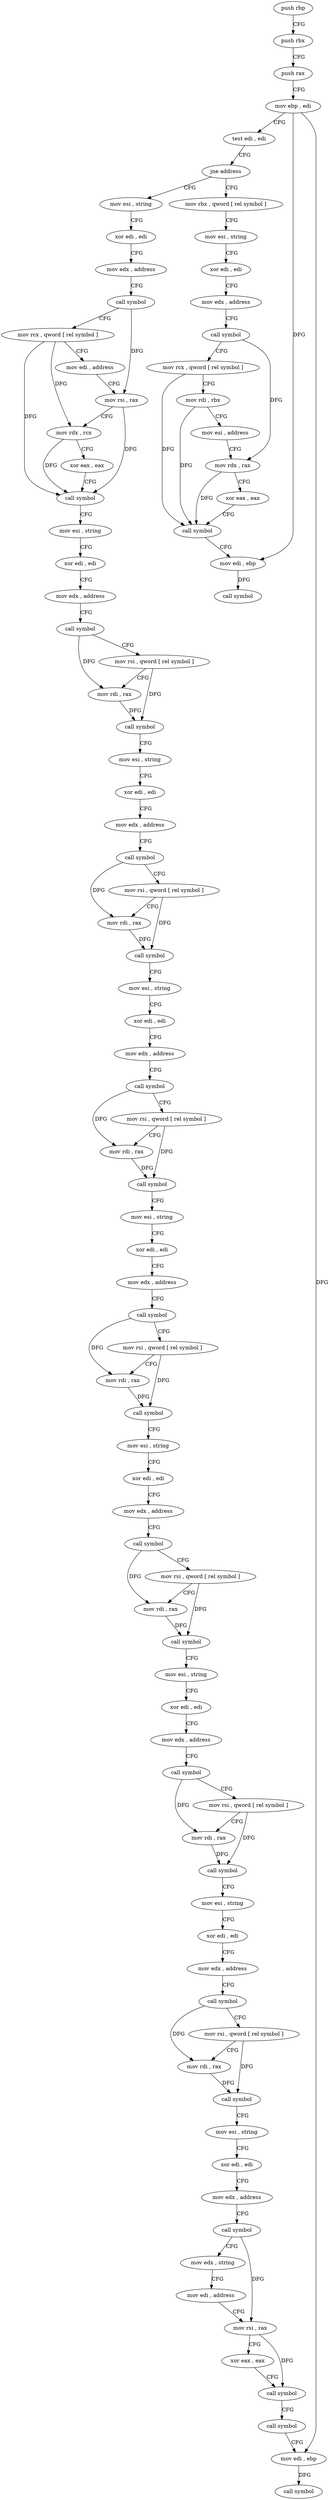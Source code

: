 digraph "func" {
"4199968" [label = "push rbp" ]
"4199969" [label = "push rbx" ]
"4199970" [label = "push rax" ]
"4199971" [label = "mov ebp , edi" ]
"4199973" [label = "test edi , edi" ]
"4199975" [label = "jne address" ]
"4200296" [label = "mov rbx , qword [ rel symbol ]" ]
"4199981" [label = "mov esi , string" ]
"4200303" [label = "mov esi , string" ]
"4200308" [label = "xor edi , edi" ]
"4200310" [label = "mov edx , address" ]
"4200315" [label = "call symbol" ]
"4200320" [label = "mov rcx , qword [ rel symbol ]" ]
"4200327" [label = "mov rdi , rbx" ]
"4200330" [label = "mov esi , address" ]
"4200335" [label = "mov rdx , rax" ]
"4200338" [label = "xor eax , eax" ]
"4200340" [label = "call symbol" ]
"4200345" [label = "mov edi , ebp" ]
"4200347" [label = "call symbol" ]
"4199986" [label = "xor edi , edi" ]
"4199988" [label = "mov edx , address" ]
"4199993" [label = "call symbol" ]
"4199998" [label = "mov rcx , qword [ rel symbol ]" ]
"4200005" [label = "mov edi , address" ]
"4200010" [label = "mov rsi , rax" ]
"4200013" [label = "mov rdx , rcx" ]
"4200016" [label = "xor eax , eax" ]
"4200018" [label = "call symbol" ]
"4200023" [label = "mov esi , string" ]
"4200028" [label = "xor edi , edi" ]
"4200030" [label = "mov edx , address" ]
"4200035" [label = "call symbol" ]
"4200040" [label = "mov rsi , qword [ rel symbol ]" ]
"4200047" [label = "mov rdi , rax" ]
"4200050" [label = "call symbol" ]
"4200055" [label = "mov esi , string" ]
"4200060" [label = "xor edi , edi" ]
"4200062" [label = "mov edx , address" ]
"4200067" [label = "call symbol" ]
"4200072" [label = "mov rsi , qword [ rel symbol ]" ]
"4200079" [label = "mov rdi , rax" ]
"4200082" [label = "call symbol" ]
"4200087" [label = "mov esi , string" ]
"4200092" [label = "xor edi , edi" ]
"4200094" [label = "mov edx , address" ]
"4200099" [label = "call symbol" ]
"4200104" [label = "mov rsi , qword [ rel symbol ]" ]
"4200111" [label = "mov rdi , rax" ]
"4200114" [label = "call symbol" ]
"4200119" [label = "mov esi , string" ]
"4200124" [label = "xor edi , edi" ]
"4200126" [label = "mov edx , address" ]
"4200131" [label = "call symbol" ]
"4200136" [label = "mov rsi , qword [ rel symbol ]" ]
"4200143" [label = "mov rdi , rax" ]
"4200146" [label = "call symbol" ]
"4200151" [label = "mov esi , string" ]
"4200156" [label = "xor edi , edi" ]
"4200158" [label = "mov edx , address" ]
"4200163" [label = "call symbol" ]
"4200168" [label = "mov rsi , qword [ rel symbol ]" ]
"4200175" [label = "mov rdi , rax" ]
"4200178" [label = "call symbol" ]
"4200183" [label = "mov esi , string" ]
"4200188" [label = "xor edi , edi" ]
"4200190" [label = "mov edx , address" ]
"4200195" [label = "call symbol" ]
"4200200" [label = "mov rsi , qword [ rel symbol ]" ]
"4200207" [label = "mov rdi , rax" ]
"4200210" [label = "call symbol" ]
"4200215" [label = "mov esi , string" ]
"4200220" [label = "xor edi , edi" ]
"4200222" [label = "mov edx , address" ]
"4200227" [label = "call symbol" ]
"4200232" [label = "mov rsi , qword [ rel symbol ]" ]
"4200239" [label = "mov rdi , rax" ]
"4200242" [label = "call symbol" ]
"4200247" [label = "mov esi , string" ]
"4200252" [label = "xor edi , edi" ]
"4200254" [label = "mov edx , address" ]
"4200259" [label = "call symbol" ]
"4200264" [label = "mov edx , string" ]
"4200269" [label = "mov edi , address" ]
"4200274" [label = "mov rsi , rax" ]
"4200277" [label = "xor eax , eax" ]
"4200279" [label = "call symbol" ]
"4200284" [label = "call symbol" ]
"4200289" [label = "mov edi , ebp" ]
"4200291" [label = "call symbol" ]
"4199968" -> "4199969" [ label = "CFG" ]
"4199969" -> "4199970" [ label = "CFG" ]
"4199970" -> "4199971" [ label = "CFG" ]
"4199971" -> "4199973" [ label = "CFG" ]
"4199971" -> "4200345" [ label = "DFG" ]
"4199971" -> "4200289" [ label = "DFG" ]
"4199973" -> "4199975" [ label = "CFG" ]
"4199975" -> "4200296" [ label = "CFG" ]
"4199975" -> "4199981" [ label = "CFG" ]
"4200296" -> "4200303" [ label = "CFG" ]
"4199981" -> "4199986" [ label = "CFG" ]
"4200303" -> "4200308" [ label = "CFG" ]
"4200308" -> "4200310" [ label = "CFG" ]
"4200310" -> "4200315" [ label = "CFG" ]
"4200315" -> "4200320" [ label = "CFG" ]
"4200315" -> "4200335" [ label = "DFG" ]
"4200320" -> "4200327" [ label = "CFG" ]
"4200320" -> "4200340" [ label = "DFG" ]
"4200327" -> "4200330" [ label = "CFG" ]
"4200327" -> "4200340" [ label = "DFG" ]
"4200330" -> "4200335" [ label = "CFG" ]
"4200335" -> "4200338" [ label = "CFG" ]
"4200335" -> "4200340" [ label = "DFG" ]
"4200338" -> "4200340" [ label = "CFG" ]
"4200340" -> "4200345" [ label = "CFG" ]
"4200345" -> "4200347" [ label = "DFG" ]
"4199986" -> "4199988" [ label = "CFG" ]
"4199988" -> "4199993" [ label = "CFG" ]
"4199993" -> "4199998" [ label = "CFG" ]
"4199993" -> "4200010" [ label = "DFG" ]
"4199998" -> "4200005" [ label = "CFG" ]
"4199998" -> "4200013" [ label = "DFG" ]
"4199998" -> "4200018" [ label = "DFG" ]
"4200005" -> "4200010" [ label = "CFG" ]
"4200010" -> "4200013" [ label = "CFG" ]
"4200010" -> "4200018" [ label = "DFG" ]
"4200013" -> "4200016" [ label = "CFG" ]
"4200013" -> "4200018" [ label = "DFG" ]
"4200016" -> "4200018" [ label = "CFG" ]
"4200018" -> "4200023" [ label = "CFG" ]
"4200023" -> "4200028" [ label = "CFG" ]
"4200028" -> "4200030" [ label = "CFG" ]
"4200030" -> "4200035" [ label = "CFG" ]
"4200035" -> "4200040" [ label = "CFG" ]
"4200035" -> "4200047" [ label = "DFG" ]
"4200040" -> "4200047" [ label = "CFG" ]
"4200040" -> "4200050" [ label = "DFG" ]
"4200047" -> "4200050" [ label = "DFG" ]
"4200050" -> "4200055" [ label = "CFG" ]
"4200055" -> "4200060" [ label = "CFG" ]
"4200060" -> "4200062" [ label = "CFG" ]
"4200062" -> "4200067" [ label = "CFG" ]
"4200067" -> "4200072" [ label = "CFG" ]
"4200067" -> "4200079" [ label = "DFG" ]
"4200072" -> "4200079" [ label = "CFG" ]
"4200072" -> "4200082" [ label = "DFG" ]
"4200079" -> "4200082" [ label = "DFG" ]
"4200082" -> "4200087" [ label = "CFG" ]
"4200087" -> "4200092" [ label = "CFG" ]
"4200092" -> "4200094" [ label = "CFG" ]
"4200094" -> "4200099" [ label = "CFG" ]
"4200099" -> "4200104" [ label = "CFG" ]
"4200099" -> "4200111" [ label = "DFG" ]
"4200104" -> "4200111" [ label = "CFG" ]
"4200104" -> "4200114" [ label = "DFG" ]
"4200111" -> "4200114" [ label = "DFG" ]
"4200114" -> "4200119" [ label = "CFG" ]
"4200119" -> "4200124" [ label = "CFG" ]
"4200124" -> "4200126" [ label = "CFG" ]
"4200126" -> "4200131" [ label = "CFG" ]
"4200131" -> "4200136" [ label = "CFG" ]
"4200131" -> "4200143" [ label = "DFG" ]
"4200136" -> "4200143" [ label = "CFG" ]
"4200136" -> "4200146" [ label = "DFG" ]
"4200143" -> "4200146" [ label = "DFG" ]
"4200146" -> "4200151" [ label = "CFG" ]
"4200151" -> "4200156" [ label = "CFG" ]
"4200156" -> "4200158" [ label = "CFG" ]
"4200158" -> "4200163" [ label = "CFG" ]
"4200163" -> "4200168" [ label = "CFG" ]
"4200163" -> "4200175" [ label = "DFG" ]
"4200168" -> "4200175" [ label = "CFG" ]
"4200168" -> "4200178" [ label = "DFG" ]
"4200175" -> "4200178" [ label = "DFG" ]
"4200178" -> "4200183" [ label = "CFG" ]
"4200183" -> "4200188" [ label = "CFG" ]
"4200188" -> "4200190" [ label = "CFG" ]
"4200190" -> "4200195" [ label = "CFG" ]
"4200195" -> "4200200" [ label = "CFG" ]
"4200195" -> "4200207" [ label = "DFG" ]
"4200200" -> "4200207" [ label = "CFG" ]
"4200200" -> "4200210" [ label = "DFG" ]
"4200207" -> "4200210" [ label = "DFG" ]
"4200210" -> "4200215" [ label = "CFG" ]
"4200215" -> "4200220" [ label = "CFG" ]
"4200220" -> "4200222" [ label = "CFG" ]
"4200222" -> "4200227" [ label = "CFG" ]
"4200227" -> "4200232" [ label = "CFG" ]
"4200227" -> "4200239" [ label = "DFG" ]
"4200232" -> "4200239" [ label = "CFG" ]
"4200232" -> "4200242" [ label = "DFG" ]
"4200239" -> "4200242" [ label = "DFG" ]
"4200242" -> "4200247" [ label = "CFG" ]
"4200247" -> "4200252" [ label = "CFG" ]
"4200252" -> "4200254" [ label = "CFG" ]
"4200254" -> "4200259" [ label = "CFG" ]
"4200259" -> "4200264" [ label = "CFG" ]
"4200259" -> "4200274" [ label = "DFG" ]
"4200264" -> "4200269" [ label = "CFG" ]
"4200269" -> "4200274" [ label = "CFG" ]
"4200274" -> "4200277" [ label = "CFG" ]
"4200274" -> "4200279" [ label = "DFG" ]
"4200277" -> "4200279" [ label = "CFG" ]
"4200279" -> "4200284" [ label = "CFG" ]
"4200284" -> "4200289" [ label = "CFG" ]
"4200289" -> "4200291" [ label = "DFG" ]
}
